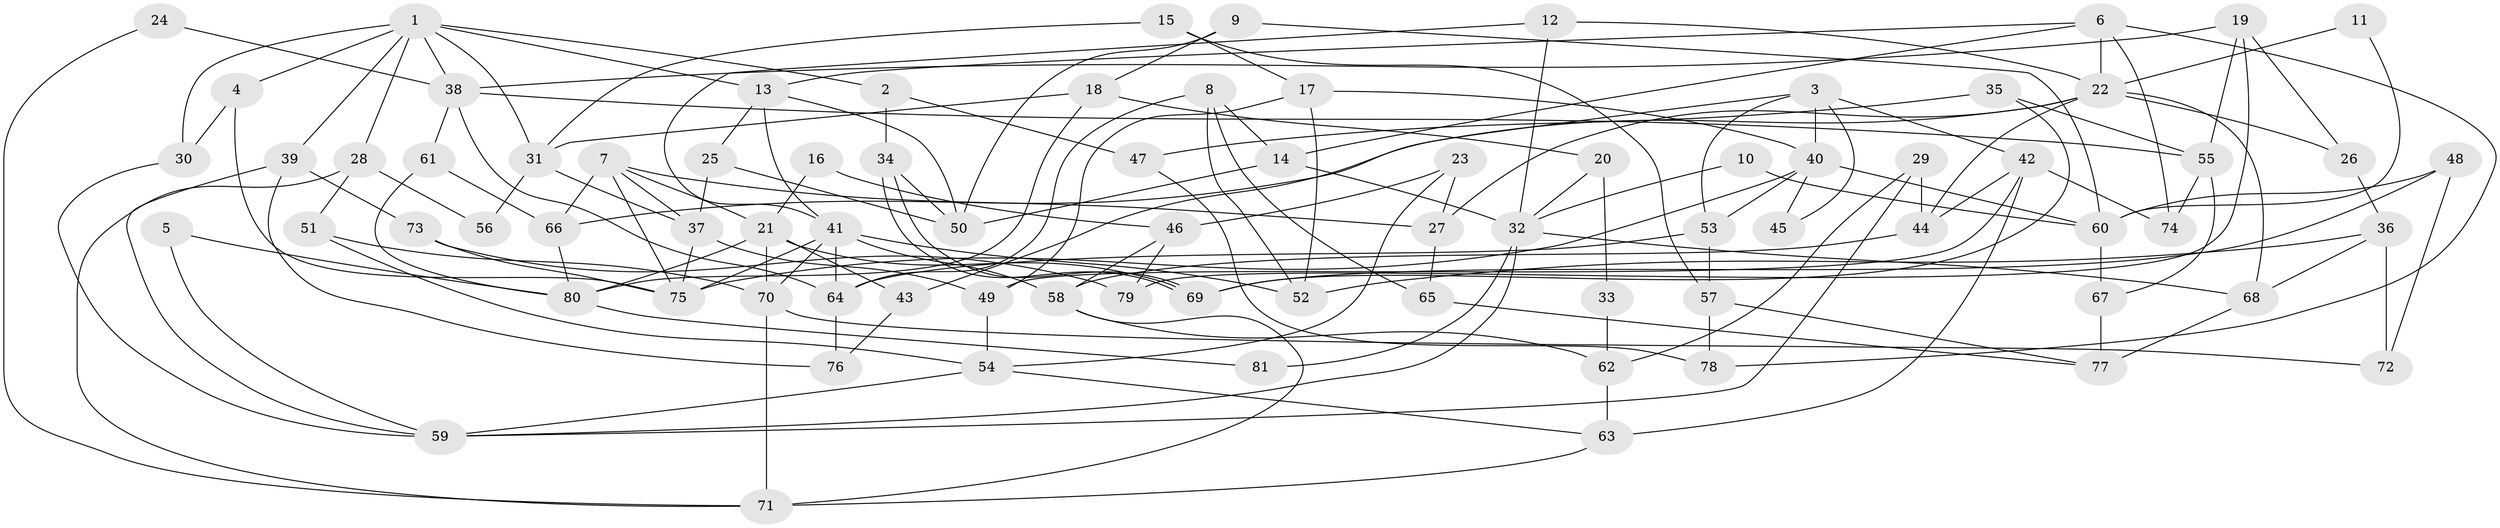 // coarse degree distribution, {8: 0.058823529411764705, 3: 0.21568627450980393, 6: 0.13725490196078433, 11: 0.0196078431372549, 2: 0.11764705882352941, 7: 0.09803921568627451, 5: 0.1568627450980392, 4: 0.1568627450980392, 9: 0.0196078431372549, 10: 0.0196078431372549}
// Generated by graph-tools (version 1.1) at 2025/42/03/06/25 10:42:01]
// undirected, 81 vertices, 162 edges
graph export_dot {
graph [start="1"]
  node [color=gray90,style=filled];
  1;
  2;
  3;
  4;
  5;
  6;
  7;
  8;
  9;
  10;
  11;
  12;
  13;
  14;
  15;
  16;
  17;
  18;
  19;
  20;
  21;
  22;
  23;
  24;
  25;
  26;
  27;
  28;
  29;
  30;
  31;
  32;
  33;
  34;
  35;
  36;
  37;
  38;
  39;
  40;
  41;
  42;
  43;
  44;
  45;
  46;
  47;
  48;
  49;
  50;
  51;
  52;
  53;
  54;
  55;
  56;
  57;
  58;
  59;
  60;
  61;
  62;
  63;
  64;
  65;
  66;
  67;
  68;
  69;
  70;
  71;
  72;
  73;
  74;
  75;
  76;
  77;
  78;
  79;
  80;
  81;
  1 -- 13;
  1 -- 30;
  1 -- 2;
  1 -- 4;
  1 -- 28;
  1 -- 31;
  1 -- 38;
  1 -- 39;
  2 -- 34;
  2 -- 47;
  3 -- 53;
  3 -- 40;
  3 -- 42;
  3 -- 43;
  3 -- 45;
  4 -- 75;
  4 -- 30;
  5 -- 80;
  5 -- 59;
  6 -- 13;
  6 -- 22;
  6 -- 14;
  6 -- 74;
  6 -- 78;
  7 -- 66;
  7 -- 37;
  7 -- 21;
  7 -- 27;
  7 -- 75;
  8 -- 52;
  8 -- 65;
  8 -- 14;
  8 -- 64;
  9 -- 50;
  9 -- 60;
  9 -- 18;
  10 -- 60;
  10 -- 32;
  11 -- 60;
  11 -- 22;
  12 -- 41;
  12 -- 32;
  12 -- 22;
  13 -- 25;
  13 -- 41;
  13 -- 50;
  14 -- 32;
  14 -- 50;
  15 -- 17;
  15 -- 31;
  15 -- 57;
  16 -- 21;
  16 -- 46;
  17 -- 40;
  17 -- 49;
  17 -- 52;
  18 -- 31;
  18 -- 20;
  18 -- 80;
  19 -- 79;
  19 -- 38;
  19 -- 26;
  19 -- 55;
  20 -- 32;
  20 -- 33;
  21 -- 80;
  21 -- 43;
  21 -- 69;
  21 -- 70;
  22 -- 26;
  22 -- 27;
  22 -- 44;
  22 -- 66;
  22 -- 68;
  23 -- 54;
  23 -- 27;
  23 -- 46;
  24 -- 38;
  24 -- 71;
  25 -- 37;
  25 -- 50;
  26 -- 36;
  27 -- 65;
  28 -- 71;
  28 -- 51;
  28 -- 56;
  29 -- 59;
  29 -- 44;
  29 -- 62;
  30 -- 59;
  31 -- 37;
  31 -- 56;
  32 -- 68;
  32 -- 59;
  32 -- 81;
  33 -- 62;
  34 -- 50;
  34 -- 69;
  34 -- 69;
  35 -- 55;
  35 -- 69;
  35 -- 47;
  36 -- 52;
  36 -- 68;
  36 -- 72;
  37 -- 49;
  37 -- 75;
  38 -- 64;
  38 -- 55;
  38 -- 61;
  39 -- 59;
  39 -- 73;
  39 -- 76;
  40 -- 75;
  40 -- 53;
  40 -- 45;
  40 -- 60;
  41 -- 70;
  41 -- 64;
  41 -- 52;
  41 -- 58;
  41 -- 75;
  42 -- 74;
  42 -- 44;
  42 -- 49;
  42 -- 63;
  43 -- 76;
  44 -- 58;
  46 -- 58;
  46 -- 79;
  47 -- 78;
  48 -- 72;
  48 -- 69;
  48 -- 60;
  49 -- 54;
  51 -- 70;
  51 -- 54;
  53 -- 64;
  53 -- 57;
  54 -- 63;
  54 -- 59;
  55 -- 67;
  55 -- 74;
  57 -- 78;
  57 -- 77;
  58 -- 62;
  58 -- 71;
  60 -- 67;
  61 -- 66;
  61 -- 80;
  62 -- 63;
  63 -- 71;
  64 -- 76;
  65 -- 77;
  66 -- 80;
  67 -- 77;
  68 -- 77;
  70 -- 71;
  70 -- 72;
  73 -- 75;
  73 -- 79;
  80 -- 81;
}
